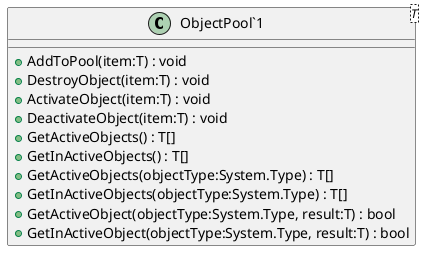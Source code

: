 @startuml
class "ObjectPool`1"<T> {
    + AddToPool(item:T) : void
    + DestroyObject(item:T) : void
    + ActivateObject(item:T) : void
    + DeactivateObject(item:T) : void
    + GetActiveObjects() : T[]
    + GetInActiveObjects() : T[]
    + GetActiveObjects(objectType:System.Type) : T[]
    + GetInActiveObjects(objectType:System.Type) : T[]
    + GetActiveObject(objectType:System.Type, result:T) : bool
    + GetInActiveObject(objectType:System.Type, result:T) : bool
}
@enduml
